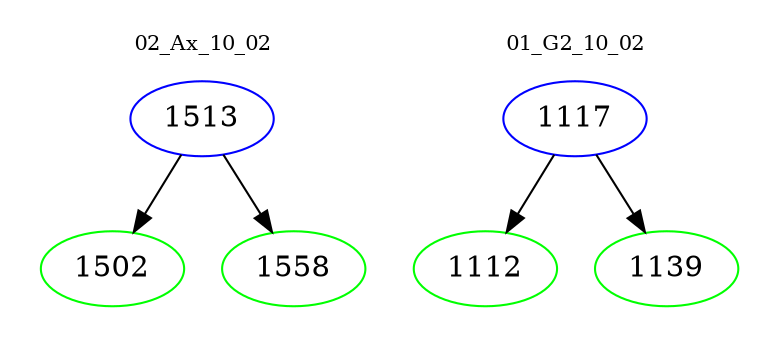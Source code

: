 digraph{
subgraph cluster_0 {
color = white
label = "02_Ax_10_02";
fontsize=10;
T0_1513 [label="1513", color="blue"]
T0_1513 -> T0_1502 [color="black"]
T0_1502 [label="1502", color="green"]
T0_1513 -> T0_1558 [color="black"]
T0_1558 [label="1558", color="green"]
}
subgraph cluster_1 {
color = white
label = "01_G2_10_02";
fontsize=10;
T1_1117 [label="1117", color="blue"]
T1_1117 -> T1_1112 [color="black"]
T1_1112 [label="1112", color="green"]
T1_1117 -> T1_1139 [color="black"]
T1_1139 [label="1139", color="green"]
}
}
